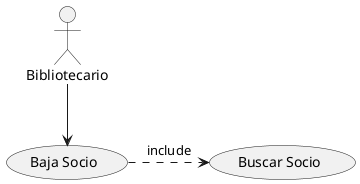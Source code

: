 @startuml
:Bibliotecario:
(Baja Socio)
(Buscar Socio)
:Bibliotecario: --> (Baja Socio)
(Baja Socio) .> (Buscar Socio) : include
@enduml
